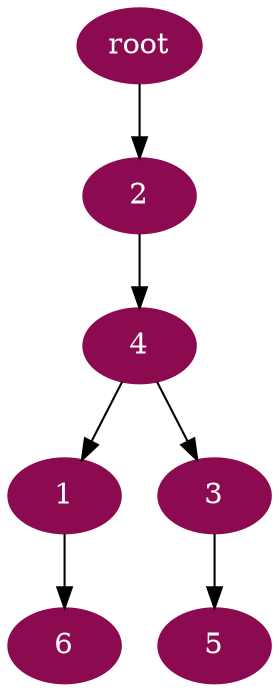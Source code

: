 digraph G {
node [color=deeppink4, style=filled, fontcolor=white];
4 -> 1;
"root" -> 2;
4 -> 3;
2 -> 4;
3 -> 5;
1 -> 6;
}

